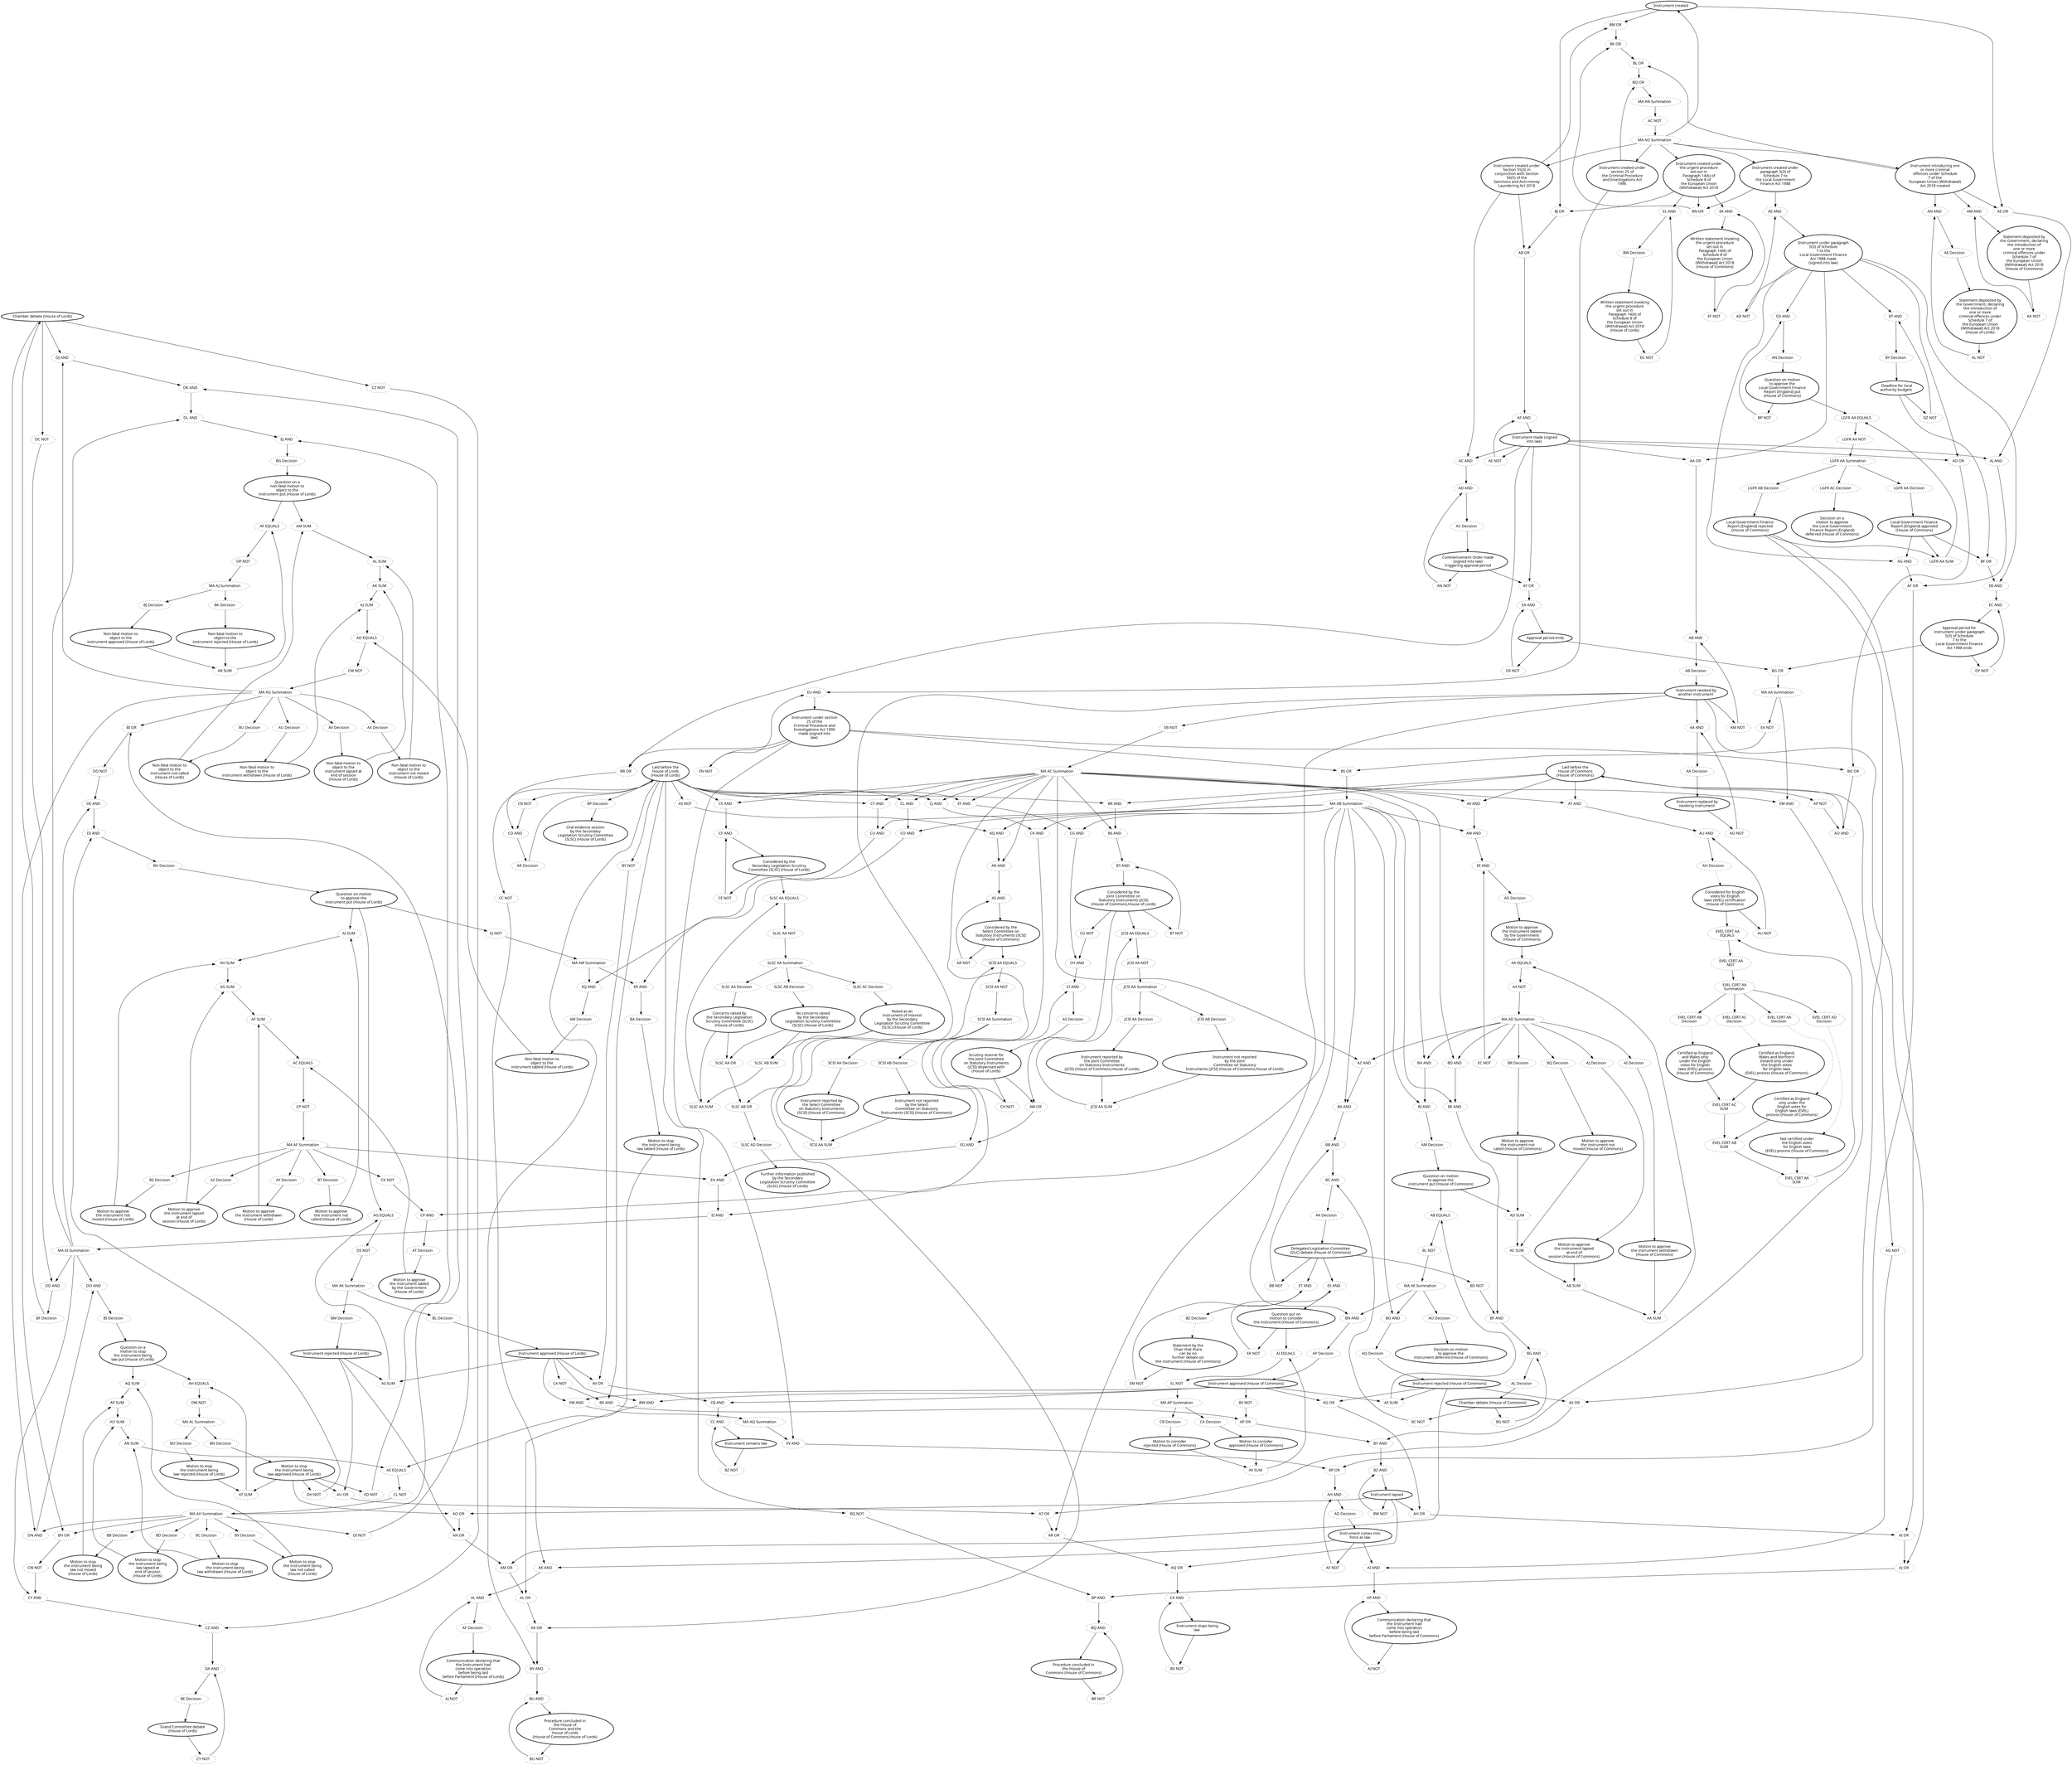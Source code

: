 digraph{graph[fontname="calibri"];node[fontname="calibri"];edge[fontname="calibri"];edge [style=solid, color=black];"2"->"479"[label=""];edge[style=solid, color=black];edge [style=solid, color=black];"2"->"401"[label=""];edge[style=solid, color=black];edge [style=solid, color=black];"2"->"569"[label=""];edge[style=solid, color=black];edge [style=solid, color=black];"2"->"482"[label=""];edge[style=solid, color=black];edge [style=solid, color=black];"4"->"297"[label=""];edge[style=solid, color=black];edge [style=solid, color=black];"4"->"405"[label=""];edge[style=solid, color=black];edge [style=solid, color=black];"4"->"329"[label=""];edge[style=solid, color=black];edge [style=solid, color=black];"4"->"332"[label=""];edge[style=solid, color=black];edge [style=solid, color=black];"4"->"334"[label=""];edge[style=solid, color=black];edge [style=solid, color=black];"4"->"357"[label=""];edge[style=solid, color=black];edge [style=solid, color=black];"8"->"3108"[label=""];edge[style=solid, color=black];edge [style=solid, color=black];"8"->"447"[label=""];edge[style=solid, color=black];edge [style=solid, color=black];"8"->"460"[label=""];edge[style=solid, color=black];edge [style=solid, color=black];"8"->"426"[label=""];edge[style=solid, color=black];edge [style=solid, color=black];"9"->"292"[label=""];edge[style=solid, color=black];edge [style=solid, color=black];"9"->"307"[label=""];edge[style=solid, color=black];edge [style=solid, color=black];"9"->"314"[label=""];edge[style=solid, color=black];edge [style=solid, color=black];"10"->"3111"[label=""];edge[style=solid, color=black];edge [style=solid, color=black];"10"->"407"[label=""];edge[style=solid, color=black];edge [style=solid, color=black];"12"->"408"[label=""];edge[style=solid, color=black];edge [style=solid, color=black];"12"->"444"[label=""];edge[style=solid, color=black];edge [style=solid, color=black];"12"->"357"[label=""];edge[style=solid, color=black];edge [style=solid, color=black];"12"->"361"[label=""];edge[style=solid, color=black];edge [style=solid, color=black];"12"->"363"[label=""];edge[style=solid, color=black];edge [style=solid, color=black];"12"->"452"[label=""];edge[style=solid, color=black];edge [style=solid, color=black];"12"->"377"[label=""];edge[style=solid, color=black];edge [style=solid, color=black];"12"->"385"[label=""];edge[style=solid, color=black];edge [style=solid, color=black];"12"->"672"[label=""];edge[style=solid, color=black];edge [style=solid, color=black];"12"->"456"[label=""];edge[style=solid, color=black];edge [style=solid, color=black];"12"->"455"[label=""];edge[style=solid, color=black];edge [style=solid, color=black];"12"->"370"[label=""];edge[style=solid, color=black];edge [style=solid, color=black];"12"->"522"[label=""];edge[style=solid, color=black];edge [style=solid, color=black];"12"->"375"[label=""];edge[style=solid, color=black];edge [style=solid, color=black];"14"->"295"[label=""];edge[style=solid, color=black];edge [style=solid, color=black];"14"->"1284"[label=""];edge[style=solid, color=black];edge [style=solid, color=black];"14"->"1463"[label=""];edge[style=solid, color=black];edge [style=solid, color=black];"15"->"291"[label=""];edge[style=solid, color=black];edge [style=solid, color=black];"15"->"310"[label=""];edge[style=solid, color=black];edge [style=solid, color=black];"15"->"428"[label=""];edge[style=solid, color=black];edge [style=solid, color=black];"15"->"285"[label=""];edge[style=solid, color=black];edge [style=solid, color=black];"15"->"283"[label=""];edge[style=solid, color=black];edge [style=solid, color=black];"15"->"289"[label=""];edge[style=solid, color=black];edge [style=solid, color=black];"15"->"3133"[label=""];edge[style=solid, color=black];edge [style=solid, color=black];"19"->"3113"[label=""];edge[style=solid, color=black];edge [style=solid, color=black];"19"->"458"[label=""];edge[style=solid, color=black];edge [style=solid, color=black];"21"->"478"[label=""];edge[style=solid, color=black];edge [style=solid, color=black];"23"->"430"[label=""];edge[style=solid, color=black];edge [style=solid, color=black];"23"->"434"[label=""];edge[style=solid, color=black];edge [style=solid, color=black];"26"->"1016"[label=""];edge[style=solid, color=black];edge [style=solid, color=black];"26"->"1045"[label=""];edge[style=solid, color=black];edge [style=solid, color=black];"28"->"1018"[label=""];edge[style=solid, color=black];edge [style=solid, color=black];"29"->"1013"[label=""];edge[style=solid, color=black];edge [style=solid, color=black];"32"->"1047"[label=""];edge[style=solid, color=black];edge [style=solid, color=black];"33"->"1044"[label=""];edge[style=solid, color=black];edge [style=solid, color=black];"34"->"410"[label=""];edge[style=solid, color=black];edge [style=solid, color=black];"34"->"3081"[label=""];edge[style=solid, color=black];edge [style=solid, color=black];"36"->"1022"[label=""];edge[style=solid, color=black];edge [style=solid, color=black];"38"->"429"[label=""];edge[style=solid, color=black];edge [style=solid, color=black];"38"->"431"[label=""];edge[style=solid, color=black];edge [style=solid, color=black];"38"->"2860"[label=""];edge[style=solid, color=black];edge [style=solid, color=black];"38"->"1498"[label=""];edge[style=solid, color=black];edge [style=solid, color=black];"39"->"362"[label=""];edge[style=solid, color=black];edge [style=solid, color=black];"39"->"454"[label=""];edge[style=solid, color=black];edge [style=solid, color=black];"39"->"425"[label=""];edge[style=solid, color=black];edge [style=solid, color=black];"39"->"1031"[label=""];edge[style=solid, color=black];edge [style=solid, color=black];"39"->"3129"[label=""];edge[style=solid, color=black];edge [style=solid, color=black];"40"->"362"[label=""];edge[style=solid, color=black];edge [style=solid, color=black];"40"->"449"[label=""];edge[style=solid, color=black];edge [style=solid, color=black];"40"->"367"[label=""];edge[style=solid, color=black];edge [style=solid, color=black];"40"->"303"[label=""];edge[style=solid, color=black];edge [style=solid, color=black];"40"->"1017"[label=""];edge[style=solid, color=black];edge [style=solid, color=black];"40"->"3129"[label=""];edge[style=solid, color=black];edge [style=solid, color=black];"42"->"1021"[label=""];edge[style=solid, color=black];edge [style=solid, color=black];"42"->"1050"[label=""];edge[style=solid, color=black];edge [style=solid, color=black];"42"->"1117"[label=""];edge[style=solid, color=black];edge [style=solid, color=black];"43"->"1025"[label=""];edge[style=solid, color=black];edge [style=solid, color=black];"43"->"1049"[label=""];edge[style=solid, color=black];edge [style=solid, color=black];"44"->"451"[label=""];edge[style=solid, color=black];edge [style=solid, color=black];"50"->"1046"[label=""];edge[style=solid, color=black];edge [style=solid, color=black];"53"->"564"[label=""];edge[style=solid, color=black];edge [style=solid, color=black];"53"->"1149"[label=""];edge[style=solid, color=black];edge [style=solid, color=black];"60"->"1030"[label=""];edge[style=solid, color=black];edge [style=solid, color=black];"61"->"1030"[label=""];edge[style=solid, color=black];edge [style=solid, color=black];"68"->"3083"[label=""];edge[style=solid, color=black];edge [style=solid, color=black];"69"->"3110"[label=""];edge[style=solid, color=black];edge [style=solid, color=black];"70"->"3110"[label=""];edge[style=solid, color=black];edge [style=solid, color=black];"72"->"3115"[label=""];edge[style=solid, color=black];edge [style=solid, color=black];"72"->"598"[label=""];edge[style=solid, color=black];edge [style=solid, color=black];"74"->"3084"[label=""];edge[style=solid, color=black];edge [style=solid, color=black];"75"->"3084"[label=""];edge[style=solid, color=black];edge [style=solid, color=black];"78"->"417"[label=""];edge[style=solid, color=black];edge [style=solid, color=black];"78"->"424"[label=""];edge[style=solid, color=black];edge [style=solid, color=black];"78"->"1031"[label=""];edge[style=solid, color=black];edge [style=solid, color=black];"79"->"3107"[label=""];edge[style=solid, color=black];edge [style=solid, color=black];"84"->"3114"[label=""];edge[style=solid, color=black];edge [style=solid, color=black];"84"->"598"[label=""];edge[style=solid, color=black];edge [style=solid, color=black];"86"->"453"[label=""];edge[style=solid, color=black];edge [style=solid, color=black];"92"->"3107"[label=""];edge[style=solid, color=black];edge [style=solid, color=black];"94"->"3082"[label=""];edge[style=solid, color=black];edge [style=solid, color=black];"96"->"322"[label=""];edge[style=solid, color=black];edge [style=solid, color=black];"96"->"422"[label=""];edge[style=solid, color=black];edge [style=solid, color=black];"96"->"303"[label=""];edge[style=solid, color=black];edge [style=solid, color=black];"96"->"1017"[label=""];edge[style=solid, color=black];edge [style=solid, color=black];"105"->"461"[label=""];edge[style=solid, color=black];edge [style=solid, color=black];"105"->"426"[label=""];edge[style=solid, color=black];edge [style=solid, color=black];"110"->"445"[label=""];edge[style=solid, color=black];edge [style=solid, color=black];"111"->"448"[label=""];edge[style=solid, color=black];edge [style=solid, color=black];"143"->"3115"[label=""];edge[style=solid, color=black];edge [style=solid, color=black];"143"->"599"[label=""];edge[style=solid, color=black];edge [style=solid, color=black];"188"->"1024"[label=""];edge[style=solid, color=black];edge [style=solid, color=black];"200"->"306"[label=""];edge[style=solid, color=black];edge [style=solid, color=black];"201"->"308"[label=""];edge[style=solid, color=black];edge [style=solid, color=black];"213"->"1014"[label=""];edge[style=solid, color=black];edge [style=solid, color=black];"214"->"1019"[label=""];edge[style=solid, color=black];edge [style=solid, color=black];"215"->"1023"[label=""];edge[style=solid, color=black];edge [style=solid, color=black];"230"->"319"[label=""];edge[style=solid, color=black];edge [style=solid, color=black];"230"->"538"[label=""];edge[style=solid, color=black];edge [style=solid, color=black];"230"->"313"[label=""];edge[style=solid, color=black];edge [style=solid, color=black];"230"->"421"[label=""];edge[style=solid, color=black];edge [style=solid, color=black];"230"->"317"[label=""];edge[style=solid, color=black];edge [style=solid, color=black];"230"->"673"[label=""];edge[style=solid, color=black];edge [style=solid, color=black];"231"->"328"[label=""];edge[style=solid, color=black];edge [style=solid, color=black];"232"->"304"[label=""];edge[style=solid, color=black];edge [style=solid, color=black];"232"->"418"[label=""];edge[style=solid, color=black];edge [style=solid, color=black];"232"->"450"[label=""];edge[style=solid, color=black];edge [style=solid, color=black];"232"->"420"[label=""];edge[style=solid, color=black];edge [style=solid, color=black];"233"->"295"[label=""];edge[style=solid, color=black];edge [style=solid, color=black];"233"->"323"[label=""];edge[style=solid, color=black];edge [style=solid, color=black];"233"->"326"[label=""];edge[style=solid, color=black];edge [style=solid, color=black];"233"->"1462"[label=""];edge[style=solid, color=black];edge [style=solid, color=black];"234"->"311"[label=""];edge[style=solid, color=black];edge [style=solid, color=black];"235"->"316"[label=""];edge[style=solid, color=black];edge [style=solid, color=black];"236"->"286"[label=""];edge[style=solid, color=black];edge [style=solid, color=black];"236"->"283"[label=""];edge[style=solid, color=black];edge [style=solid, color=black];"236"->"1463"[label=""];edge[style=solid, color=black];edge [style=solid, color=black];"238"->"325"[label=""];edge[style=solid, color=black];edge [style=solid, color=black];"238"->"428"[label=""];edge[style=solid, color=black];edge [style=solid, color=black];"239"->"288"[label=""];edge[style=solid, color=black];edge [style=solid, color=black];"239"->"1464"[label=""];edge[style=solid, color=black];edge [style=solid, color=black];"240"->"284"[label=""];edge[style=solid, color=black];edge [style=solid, color=black];"240"->"586"[label=""];edge[style=solid, color=black];edge [style=solid, color=black];"240"->"291"[label=""];edge[style=solid, color=black];edge [style=solid, color=black];"240"->"300"[label=""];edge[style=solid, color=black];edge [style=solid, color=black];"240"->"583"[label=""];edge[style=solid, color=black];edge [style=solid, color=black];"240"->"285"[label=""];edge[style=solid, color=black];edge [style=solid, color=black];"240"->"1449"[label=""];edge[style=solid, color=black];edge [style=solid, color=black];"242"->"565"[label=""];edge[style=solid, color=black];edge [style=solid, color=black];"242"->"1149"[label=""];edge[style=solid, color=black];edge [style=solid, color=black];"243"->"587"[label=""];edge[style=solid, color=black];edge [style=solid, color=black];"243"->"681"[label=""];edge[style=solid, color=black];edge [style=solid, color=black];"244"->"2828"[label=""];edge[style=solid, color=black];edge [style=solid, color=black];"244"->"300"[label=""];edge[style=solid, color=black];edge [style=solid, color=black];"244"->"681"[label=""];edge[style=solid, color=black];edge [style=solid, color=black];"251"->"2827"[label=""];edge[style=solid, color=black];edge [style=solid, color=black];"251"->"443"[label=""];edge[style=solid, color=black];edge [style=solid, color=black];"252"->"2828"[label=""];edge[style=solid, color=black];edge [style=solid, color=black];"252"->"312"[label=""];edge[style=solid, color=black];edge [style=solid, color=black];"252"->"422"[label=""];edge[style=solid, color=black];edge [style=solid, color=black];"281"->"231"[label=""];edge[style=solid, color=black];edge [style=solid, color=black];"282"->"1466"[label=""];edge[style=solid, color=black];edge [style=solid, color=black];"283"->"287"[label=""];edge[style=solid, color=black];edge [style=solid, color=black];"284"->"288"[label=""];edge[style=solid, color=black];edge [style=solid, color=black];"285"->"540"[label=""];edge[style=solid, color=black];edge [style=solid, color=black];"286"->"296"[label=""];edge[style=solid, color=black];edge [style=solid, color=black];"287"->"294"[label=""];edge[style=solid, color=black];edge [style=solid, color=black];"288"->"240"[label=""];edge[style=solid, color=black];edge [style=solid, color=black];"289"->"296"[label=""];edge[style=solid, color=black];edge [style=solid, color=black];"291"->"3124"[label=""];edge[style=solid, color=black];edge [style=solid, color=black];"292"->"305"[label=""];edge[style=solid, color=black];edge [style=solid, color=black];"293"->"230"[label=""];edge[style=solid, color=black];edge [style=solid, color=black];"294"->"238"[label=""];edge[style=solid, color=black];edge [style=solid, color=black];"295"->"310"[label=""];edge[style=solid, color=black];edge [style=solid, color=black];"296"->"15"[label=""];edge[style=solid, color=black];edge [style=solid, color=black];"297"->"307"[label=""];edge[style=solid, color=black];edge [style=solid, color=black];"298"->"9"[label=""];edge[style=solid, color=black];edge [style=solid, color=black];"299"->"200"[label=""];edge[style=solid, color=black];edge [style=solid, color=black];"300"->"302"[label=""];edge[style=solid, color=black];edge [style=solid, color=black];"302"->"3125"[label=""];edge[style=solid, color=black];edge [style=solid, color=black];"303"->"304"[label=""];edge[style=solid, color=black];edge [style=solid, color=black];"304"->"312"[label=""];edge[style=solid, color=black];edge [style=solid, color=black];"305"->"298"[label=""];edge[style=solid, color=black];edge [style=solid, color=black];"306"->"299"[label=""];edge[style=solid, color=black];edge [style=solid, color=black];"307"->"299"[label=""];edge[style=solid, color=black];edge [style=solid, color=black];"308"->"315"[label=""];edge[style=solid, color=black];edge [style=solid, color=black];"309"->"235"[label=""];edge[style=solid, color=black];edge [style=solid, color=black];"310"->"302"[label=""];edge[style=solid, color=black];edge [style=solid, color=black];"311"->"323"[label=""];edge[style=solid, color=black];edge [style=solid, color=black];"312"->"313"[label=""];edge[style=solid, color=black];edge [style=solid, color=black];"313"->"355"[label=""];edge[style=solid, color=black];edge [style=solid, color=black];"314"->"315"[label=""];edge[style=solid, color=black];edge [style=solid, color=black];"315"->"320"[label=""];edge[style=solid, color=black];edge [style=solid, color=black];"316"->"326"[label=""];edge[style=solid, color=black];edge [style=solid, color=black];"317"->"361"[label=""];edge[style=solid, color=black];edge [style=solid, color=black];"318"->"317"[label=""];edge[style=solid, color=black];edge [style=solid, color=black];"319"->"540"[label=""];edge[style=solid, color=black];edge [style=solid, color=black];"320"->"201"[label=""];edge[style=solid, color=black];edge [style=solid, color=black];"321"->"33"[label=""];edge[style=solid, color=black];edge [style=solid, color=black];"322"->"318"[label=""];edge[style=solid, color=black];edge [style=solid, color=black];"323"->"234"[label=""];edge[style=solid, color=black];edge [style=dotted, color=black];"324"->"34"[label=""];edge[style=solid, color=black];edge [style=solid, color=black];"325"->"287"[label=""];edge[style=solid, color=black];edge [style=solid, color=black];"326"->"309"[label=""];edge[style=solid, color=black];edge [style=solid, color=black];"327"->"4"[label=""];edge[style=solid, color=black];edge [style=solid, color=black];"328"->"538"[label=""];edge[style=solid, color=black];edge [style=solid, color=black];"329"->"330"[label=""];edge[style=solid, color=black];edge [style=solid, color=black];"330"->"331"[label=""];edge[style=solid, color=black];edge [style=solid, color=black];"331"->"10"[label=""];edge[style=solid, color=black];edge [style=solid, color=black];"332"->"333"[label=""];edge[style=solid, color=black];edge [style=solid, color=black];"333"->"324"[label=""];edge[style=solid, color=black];edge [style=solid, color=black];"334"->"335"[label=""];edge[style=solid, color=black];edge [style=solid, color=black];"335"->"589"[label=""];edge[style=solid, color=black];edge [style=solid, color=black];"338"->"339"[label=""];edge[style=solid, color=black];edge [style=solid, color=black];"339"->"340"[label=""];edge[style=solid, color=black];edge [style=solid, color=black];"340"->"341"[label=""];edge[style=solid, color=black];edge [style=solid, color=black];"341"->"491"[label=""];edge[style=solid, color=black];edge [style=solid, color=black];"343"->"344"[label=""];edge[style=solid, color=black];edge [style=solid, color=black];"344"->"345"[label=""];edge[style=solid, color=black];edge [style=solid, color=black];"345"->"346"[label=""];edge[style=solid, color=black];edge [style=solid, color=black];"346"->"492"[label=""];edge[style=solid, color=black];edge [style=solid, color=black];"347"->"348"[label=""];edge[style=solid, color=black];edge [style=solid, color=black];"348"->"493"[label=""];edge[style=solid, color=black];edge [style=solid, color=black];"353"->"496"[label=""];edge[style=solid, color=black];edge [style=solid, color=black];"354"->"497"[label=""];edge[style=solid, color=black];edge [style=solid, color=black];"355"->"356"[label=""];edge[style=solid, color=black];edge [style=solid, color=black];"356"->"110"[label=""];edge[style=solid, color=black];edge [style=solid, color=black];"357"->"358"[label=""];edge[style=solid, color=black];edge [style=solid, color=black];"358"->"359"[label=""];edge[style=solid, color=black];edge [style=solid, color=black];"359"->"8"[label=""];edge[style=solid, color=black];edge [style=solid, color=black];"360"->"111"[label=""];edge[style=solid, color=black];edge [style=solid, color=black];"361"->"360"[label=""];edge[style=solid, color=black];edge [style=solid, color=black];"362"->"318"[label=""];edge[style=solid, color=black];edge [style=solid, color=black];"363"->"419"[label=""];edge[style=solid, color=black];edge [style=solid, color=black];"364"->"365"[label=""];edge[style=solid, color=black];edge [style=solid, color=black];"365"->"232"[label=""];edge[style=solid, color=black];edge [style=solid, color=black];"366"->"44"[label=""];edge[style=solid, color=black];edge [style=solid, color=black];"367"->"368"[label=""];edge[style=solid, color=black];edge [style=solid, color=black];"368"->"86"[label=""];edge[style=solid, color=black];edge [style=solid, color=black];"369"->"498"[label=""];edge[style=solid, color=black];edge [style=solid, color=black];"370"->"371"[label=""];edge[style=solid, color=black];edge [style=solid, color=black];"371"->"19"[label=""];edge[style=solid, color=black];edge [style=solid, color=black];"372"->"373"[label=""];edge[style=solid, color=black];edge [style=solid, color=black];"373"->"374"[label=""];edge[style=solid, color=black];edge [style=solid, color=black];"374"->"499"[label=""];edge[style=solid, color=black];edge [style=solid, color=black];"375"->"376"[label=""];edge[style=solid, color=black];edge [style=solid, color=black];"376"->"381"[label=""];edge[style=solid, color=black];edge [style=solid, color=black];"377"->"380"[label=""];edge[style=solid, color=black];edge [style=solid, color=black];"380"->"1451"[label=""];edge[style=solid, color=black];edge [style=solid, color=black];"381"->"500"[label=""];edge[style=solid, color=black];edge [style=solid, color=black];"385"->"386"[label=""];edge[style=solid, color=black];edge [style=solid, color=black];"386"->"1452"[label=""];edge[style=solid, color=black];edge [style=solid, color=black];"390"->"391"[label=""];edge[style=solid, color=black];edge [style=solid, color=black];"391"->"392"[label=""];edge[style=solid, color=black];edge [style=solid, color=black];"392"->"511"[label=""];edge[style=solid, color=black];edge [style=solid, color=black];"395"->"512"[label=""];edge[style=solid, color=black];edge [style=solid, color=black];"396"->"400"[label=""];edge[style=solid, color=black];edge [style=solid, color=black];"400"->"514"[label=""];edge[style=solid, color=black];edge [style=solid, color=black];"401"->"402"[label=""];edge[style=solid, color=black];edge [style=solid, color=black];"402"->"543"[label=""];edge[style=solid, color=black];edge [style=solid, color=black];"405"->"327"[label=""];edge[style=solid, color=black];edge [style=solid, color=black];"407"->"331"[label=""];edge[style=solid, color=black];edge [style=solid, color=black];"408"->"329"[label=""];edge[style=solid, color=black];edge [style=solid, color=black];"410"->"333"[label=""];edge[style=solid, color=black];edge [style=solid, color=black];"413"->"1153"[label=""];edge[style=solid, color=black];edge [style=solid, color=black];"417"->"322"[label=""];edge[style=solid, color=black];edge [style=solid, color=black];"418"->"417"[label=""];edge[style=solid, color=black];edge [style=solid, color=black];"419"->"364"[label=""];edge[style=solid, color=black];edge [style=solid, color=black];"420"->"366"[label=""];edge[style=solid, color=black];edge [style=solid, color=black];"421"->"420"[label=""];edge[style=solid, color=black];edge [style=solid, color=black];"422"->"423"[label=""];edge[style=solid, color=black];edge [style=solid, color=black];"423"->"421"[label=""];edge[style=solid, color=black];edge [style=solid, color=black];"424"->"423"[label=""];edge[style=solid, color=black];edge [style=solid, color=black];"425"->"367"[label=""];edge[style=solid, color=black];edge [style=solid, color=black];"426"->"674"[label=""];edge[style=solid, color=black];edge [style=solid, color=black];"428"->"582"[label=""];edge[style=solid, color=black];edge [style=solid, color=black];"429"->"340"[label=""];edge[style=solid, color=black];edge [style=solid, color=black];"430"->"341"[label=""];edge[style=solid, color=black];edge [style=solid, color=black];"431"->"345"[label=""];edge[style=solid, color=black];edge [style=solid, color=black];"434"->"346"[label=""];edge[style=solid, color=black];edge [style=solid, color=black];"439"->"1154"[label=""];edge[style=solid, color=black];edge [style=solid, color=black];"443"->"586"[label=""];edge[style=solid, color=black];edge [style=solid, color=black];"444"->"355"[label=""];edge[style=solid, color=black];edge [style=solid, color=black];"445"->"356"[label=""];edge[style=solid, color=black];edge [style=solid, color=black];"447"->"359"[label=""];edge[style=solid, color=black];edge [style=solid, color=black];"448"->"360"[label=""];edge[style=solid, color=black];edge [style=solid, color=black];"449"->"419"[label=""];edge[style=solid, color=black];edge [style=solid, color=black];"450"->"365"[label=""];edge[style=solid, color=black];edge [style=solid, color=black];"451"->"366"[label=""];edge[style=solid, color=black];edge [style=solid, color=black];"452"->"425"[label=""];edge[style=solid, color=black];edge [style=solid, color=black];"453"->"368"[label=""];edge[style=solid, color=black];edge [style=solid, color=black];"454"->"363"[label=""];edge[style=solid, color=black];edge [style=solid, color=black];"455"->"369"[label=""];edge[style=solid, color=black];edge [style=solid, color=black];"456"->"314"[label=""];edge[style=solid, color=black];edge [style=solid, color=black];"458"->"371"[label=""];edge[style=solid, color=black];edge [style=solid, color=black];"460"->"373"[label=""];edge[style=solid, color=black];edge [style=solid, color=black];"461"->"374"[label=""];edge[style=solid, color=black];edge [style=solid, color=black];"464"->"381"[label=""];edge[style=solid, color=black];edge [style=solid, color=black];"465"->"1157"[label=""];edge[style=solid, color=black];edge [style=solid, color=black];"466"->"1156"[label=""];edge[style=solid, color=black];edge [style=solid, color=black];"469"->"1155"[label=""];edge[style=solid, color=black];edge [style=solid, color=black];"476"->"390"[label=""];edge[style=solid, color=black];edge [style=solid, color=black];"478"->"392"[label=""];edge[style=solid, color=black];edge [style=solid, color=black];"479"->"391"[label=""];edge[style=solid, color=black];edge [style=solid, color=black];"482"->"395"[label=""];edge[style=solid, color=black];edge [style=solid, color=black];"486"->"400"[label=""];edge[style=solid, color=black];edge [style=solid, color=black];"487"->"402"[label=""];edge[style=solid, color=black];edge [style=solid, color=black];"489"->"29"[label=""];edge[style=solid, color=black];edge [style=solid, color=black];"490"->"213"[label=""];edge[style=solid, color=black];edge [style=solid, color=black];"491"->"38"[label=""];edge[style=solid, color=black];edge [style=solid, color=black];"492"->"23"[label=""];edge[style=solid, color=black];edge [style=solid, color=black];"493"->"26"[label=""];edge[style=solid, color=black];edge [style=solid, color=black];"494"->"251"[label=""];edge[style=solid, color=black];edge [style=solid, color=black];"495"->"100"[label=""];edge[style=solid, color=black];edge [style=solid, color=black];"496"->"40"[label=""];edge[style=solid, color=black];edge [style=solid, color=black];"497"->"96"[label=""];edge[style=solid, color=black];edge [style=solid, color=black];"498"->"12"[label=""];edge[style=solid, color=black];edge [style=solid, color=black];"499"->"105"[label=""];edge[style=solid, color=black];edge [style=solid, color=black];"500"->"50"[label=""];edge[style=solid, color=black];edge [style=solid, color=black];"501"->"36"[label=""];edge[style=solid, color=black];edge [style=solid, color=black];"502"->"215"[label=""];edge[style=solid, color=black];edge [style=solid, color=black];"503"->"32"[label=""];edge[style=solid, color=black];edge [style=solid, color=black];"504"->"188"[label=""];edge[style=solid, color=black];edge [style=solid, color=black];"505"->"28"[label=""];edge[style=solid, color=black];edge [style=solid, color=black];"506"->"214"[label=""];edge[style=solid, color=black];edge [style=solid, color=black];"507"->"1508"[label=""];edge[style=solid, color=black];edge [style=solid, color=black];"508"->"1511"[label=""];edge[style=solid, color=black];edge [style=solid, color=black];"509"->"1509"[label=""];edge[style=solid, color=black];edge [style=solid, color=black];"510"->"1510"[label=""];edge[style=solid, color=black];edge [style=solid, color=black];"511"->"21"[label=""];edge[style=solid, color=black];edge [style=solid, color=black];"512"->"2"[label=""];edge[style=solid, color=black];edge [style=solid, color=black];"513"->"43"[label=""];edge[style=solid, color=black];edge [style=solid, color=black];"514"->"42"[label=""];edge[style=solid, color=black];edge [style=solid, color=black];"515"->"1513"[label=""];edge[style=solid, color=black];edge [style=solid, color=black];"516"->"60"[label=""];edge[style=solid, color=black];edge [style=solid, color=black];"517"->"61"[label=""];edge[style=solid, color=black];edge [style=solid, color=black];"518"->"39"[label=""];edge[style=solid, color=black];edge [style=solid, color=black];"519"->"78"[label=""];edge[style=solid, color=black];edge [style=solid, color=black];"520"->"1515"[label=""];edge[style=solid, color=black];edge [style=solid, color=black];"521"->"1514"[label=""];edge[style=solid, color=black];edge [style=solid, color=black];"522"->"979"[label=""];edge[style=solid, color=black];edge [style=solid, color=black];"523"->"1135"[label=""];edge[style=solid, color=black];edge [style=solid, color=black];"524"->"1136"[label=""];edge[style=solid, color=black];edge [style=solid, color=black];"525"->"1139"[label=""];edge[style=solid, color=black];edge [style=solid, color=black];"526"->"1140"[label=""];edge[style=solid, color=black];edge [style=solid, color=black];"527"->"1142"[label=""];edge[style=solid, color=black];edge [style=solid, color=black];"528"->"1512"[label=""];edge[style=solid, color=black];edge [style=solid, color=black];"529"->"1322"[label=""];edge[style=solid, color=black];edge [style=solid, color=black];"531"->"243"[label=""];edge[style=solid, color=black];edge [style=dotted, color=black];"532"->"2859"[label=""];edge[style=solid, color=black];edge [style=solid, color=black];"533"->"2857"[label=""];edge[style=solid, color=black];edge [style=solid, color=black];"534"->"2858"[label=""];edge[style=solid, color=black];edge [style=solid, color=black];"538"->"281"[label=""];edge[style=solid, color=black];edge [style=solid, color=black];"540"->"293"[label=""];edge[style=solid, color=black];edge [style=solid, color=black];"541"->"396"[label=""];edge[style=solid, color=black];edge [style=solid, color=black];"543"->"677"[label=""];edge[style=solid, color=black];edge [style=solid, color=black];"556"->"1161"[label=""];edge[style=solid, color=black];edge [style=solid, color=black];"559"->"1162"[label=""];edge[style=solid, color=black];edge [style=solid, color=black];"563"->"1163"[label=""];edge[style=solid, color=black];edge [style=solid, color=black];"564"->"582"[label=""];edge[style=solid, color=black];edge [style=solid, color=black];"565"->"584"[label=""];edge[style=solid, color=black];edge [style=solid, color=black];"569"->"570"[label=""];edge[style=solid, color=black];edge [style=solid, color=black];"570"->"515"[label=""];edge[style=solid, color=black];edge [style=solid, color=black];"582"->"53"[label=""];edge[style=solid, color=black];edge [style=solid, color=black];"583"->"584"[label=""];edge[style=solid, color=black];edge [style=solid, color=black];"584"->"242"[label=""];edge[style=solid, color=black];edge [style=solid, color=black];"586"->"494"[label=""];edge[style=solid, color=black];edge [style=solid, color=black];"587"->"1449"[label=""];edge[style=solid, color=black];edge [style=solid, color=black];"589"->"321"[label=""];edge[style=solid, color=black];edge [style=solid, color=black];"591"->"3135"[label=""];edge[style=solid, color=black];edge [style=solid, color=black];"598"->"599"[label=""];edge[style=solid, color=black];edge [style=solid, color=black];"599"->"609"[label=""];edge[style=solid, color=black];edge [style=solid, color=black];"600"->"3112"[label=""];edge[style=solid, color=black];edge [style=solid, color=black];"606"->"84"[label=""];edge[style=solid, color=black];edge [style=solid, color=black];"607"->"72"[label=""];edge[style=solid, color=black];edge [style=solid, color=black];"608"->"143"[label=""];edge[style=solid, color=black];edge [style=solid, color=black];"609"->"224"[label=""];edge[style=solid, color=black];edge [style=solid, color=black];"614"->"3109"[label=""];edge[style=solid, color=black];edge [style=solid, color=black];"616"->"69"[label=""];edge[style=solid, color=black];edge [style=solid, color=black];"617"->"70"[label=""];edge[style=solid, color=black];edge [style=solid, color=black];"622"->"3106"[label=""];edge[style=solid, color=black];edge [style=solid, color=black];"624"->"92"[label=""];edge[style=solid, color=black];edge [style=solid, color=black];"625"->"79"[label=""];edge[style=solid, color=black];edge [style=solid, color=black];"642"->"3085"[label=""];edge[style=solid, color=black];edge [style=dotted, color=black];"657"->"68"[label=""];edge[style=solid, color=black];edge [style=dotted, color=black];"658"->"74"[label=""];edge[style=solid, color=black];edge [style=dotted, color=black];"659"->"75"[label=""];edge[style=solid, color=black];edge [style=dotted, color=black];"660"->"94"[label=""];edge[style=solid, color=black];edge [style=solid, color=black];"666"->"2829"[label=""];edge[style=solid, color=black];edge [style=solid, color=black];"670"->"244"[label=""];edge[style=solid, color=black];edge [style=solid, color=black];"671"->"252"[label=""];edge[style=solid, color=black];edge [style=solid, color=black];"672"->"372"[label=""];edge[style=solid, color=black];edge [style=solid, color=black];"673"->"1152"[label=""];edge[style=solid, color=black];edge [style=solid, color=black];"674"->"675"[label=""];edge[style=solid, color=black];edge [style=solid, color=black];"675"->"676"[label=""];edge[style=solid, color=black];edge [style=solid, color=black];"676"->"1158"[label=""];edge[style=solid, color=black];edge [style=solid, color=black];"677"->"513"[label=""];edge[style=solid, color=black];edge [style=solid, color=black];"681"->"583"[label=""];edge[style=solid, color=black];edge [style=solid, color=black];"1013"->"1044"[label=""];edge[style=solid, color=black];edge [style=solid, color=black];"1014"->"1013"[label=""];edge[style=solid, color=black];edge [style=solid, color=black];"1015"->"1014"[label=""];edge[style=solid, color=black];edge [style=solid, color=black];"1016"->"1015"[label=""];edge[style=solid, color=black];edge [style=solid, color=black];"1017"->"1045"[label=""];edge[style=solid, color=black];edge [style=solid, color=black];"1018"->"1046"[label=""];edge[style=solid, color=black];edge [style=solid, color=black];"1019"->"1018"[label=""];edge[style=solid, color=black];edge [style=solid, color=black];"1020"->"1019"[label=""];edge[style=solid, color=black];edge [style=solid, color=black];"1021"->"1020"[label=""];edge[style=solid, color=black];edge [style=solid, color=black];"1022"->"1047"[label=""];edge[style=solid, color=black];edge [style=solid, color=black];"1023"->"1022"[label=""];edge[style=solid, color=black];edge [style=solid, color=black];"1024"->"1023"[label=""];edge[style=solid, color=black];edge [style=solid, color=black];"1025"->"1024"[label=""];edge[style=solid, color=black];edge [style=solid, color=black];"1026"->"1048"[label=""];edge[style=solid, color=black];edge [style=solid, color=black];"1027"->"1026"[label=""];edge[style=solid, color=black];edge [style=solid, color=black];"1028"->"1027"[label=""];edge[style=solid, color=black];edge [style=solid, color=black];"1029"->"1028"[label=""];edge[style=solid, color=black];edge [style=solid, color=black];"1030"->"1049"[label=""];edge[style=solid, color=black];edge [style=solid, color=black];"1031"->"1050"[label=""];edge[style=solid, color=black];edge [style=solid, color=black];"1032"->"1051"[label=""];edge[style=solid, color=black];edge [style=solid, color=black];"1034"->"1052"[label=""];edge[style=solid, color=black];edge [style=solid, color=black];"1044"->"413"[label=""];edge[style=solid, color=black];edge [style=solid, color=black];"1045"->"439"[label=""];edge[style=solid, color=black];edge [style=solid, color=black];"1046"->"469"[label=""];edge[style=solid, color=black];edge [style=solid, color=black];"1047"->"466"[label=""];edge[style=solid, color=black];edge [style=solid, color=black];"1048"->"465"[label=""];edge[style=solid, color=black];edge [style=solid, color=black];"1049"->"556"[label=""];edge[style=solid, color=black];edge [style=solid, color=black];"1050"->"559"[label=""];edge[style=solid, color=black];edge [style=solid, color=black];"1051"->"563"[label=""];edge[style=solid, color=black];edge [style=solid, color=black];"1052"->"1283"[label=""];edge[style=solid, color=black];edge [style=solid, color=black];"1085"->"1281"[label=""];edge[style=solid, color=black];edge [style=solid, color=black];"1087"->"589"[label=""];edge[style=solid, color=black];edge [style=solid, color=black];"1088"->"677"[label=""];edge[style=solid, color=black];edge [style=solid, color=black];"1095"->"1085"[label=""];edge[style=solid, color=black];edge [style=solid, color=black];"1096"->"529"[label=""];edge[style=solid, color=black];edge [style=solid, color=black];"1097"->"364"[label=""];edge[style=solid, color=black];edge [style=solid, color=black];"1098"->"1096"[label=""];edge[style=solid, color=black];edge [style=solid, color=black];"1117"->"1450"[label=""];edge[style=solid, color=black];edge [style=solid, color=black];"1135"->"1015"[label=""];edge[style=solid, color=black];edge [style=solid, color=black];"1136"->"1016"[label=""];edge[style=solid, color=black];edge [style=solid, color=black];"1139"->"1020"[label=""];edge[style=solid, color=black];edge [style=solid, color=black];"1140"->"1021"[label=""];edge[style=solid, color=black];edge [style=solid, color=black];"1142"->"1025"[label=""];edge[style=solid, color=black];edge [style=solid, color=black];"1149"->"1150"[label=""];edge[style=solid, color=black];edge [style=solid, color=black];"1150"->"1097"[label=""];edge[style=solid, color=black];edge [style=solid, color=black];"1150"->"591"[label=""];edge[style=solid, color=black];edge [style=solid, color=black];"1151"->"335"[label=""];edge[style=solid, color=black];edge [style=solid, color=black];"1151"->"344"[label=""];edge[style=solid, color=black];edge [style=solid, color=black];"1151"->"339"[label=""];edge[style=solid, color=black];edge [style=solid, color=black];"1151"->"348"[label=""];edge[style=solid, color=black];edge [style=solid, color=black];"1151"->"376"[label=""];edge[style=solid, color=black];edge [style=solid, color=black];"1151"->"386"[label=""];edge[style=solid, color=black];edge [style=solid, color=black];"1151"->"353"[label=""];edge[style=solid, color=black];edge [style=solid, color=black];"1151"->"354"[label=""];edge[style=solid, color=black];edge [style=solid, color=black];"1151"->"380"[label=""];edge[style=solid, color=black];edge [style=solid, color=black];"1151"->"372"[label=""];edge[style=solid, color=black];edge [style=solid, color=black];"1151"->"676"[label=""];edge[style=solid, color=black];edge [style=solid, color=black];"1152"->"334"[label=""];edge[style=solid, color=black];edge [style=solid, color=black];"1152"->"332"[label=""];edge[style=solid, color=black];edge [style=solid, color=black];"1152"->"330"[label=""];edge[style=solid, color=black];edge [style=solid, color=black];"1152"->"338"[label=""];edge[style=solid, color=black];edge [style=solid, color=black];"1152"->"343"[label=""];edge[style=solid, color=black];edge [style=solid, color=black];"1152"->"347"[label=""];edge[style=solid, color=black];edge [style=solid, color=black];"1152"->"674"[label=""];edge[style=solid, color=black];edge [style=solid, color=black];"1152"->"1097"[label=""];edge[style=solid, color=black];edge [style=solid, color=black];"1152"->"358"[label=""];edge[style=solid, color=black];edge [style=solid, color=black];"1152"->"375"[label=""];edge[style=solid, color=black];edge [style=solid, color=black];"1152"->"370"[label=""];edge[style=solid, color=black];edge [style=solid, color=black];"1152"->"385"[label=""];edge[style=solid, color=black];edge [style=solid, color=black];"1152"->"377"[label=""];edge[style=solid, color=black];edge [style=solid, color=black];"1152"->"672"[label=""];edge[style=solid, color=black];edge [style=solid, color=black];"1153"->"1087"[label=""];edge[style=solid, color=black];edge [style=solid, color=black];"1153"->"489"[label=""];edge[style=solid, color=black];edge [style=solid, color=black];"1153"->"490"[label=""];edge[style=solid, color=black];edge [style=solid, color=black];"1153"->"523"[label=""];edge[style=solid, color=black];edge [style=solid, color=black];"1153"->"524"[label=""];edge[style=solid, color=black];edge [style=solid, color=black];"1153"->"338"[label=""];edge[style=solid, color=black];edge [style=solid, color=black];"1153"->"343"[label=""];edge[style=solid, color=black];edge [style=solid, color=black];"1153"->"347"[label=""];edge[style=solid, color=black];edge [style=solid, color=black];"1154"->"353"[label=""];edge[style=solid, color=black];edge [style=solid, color=black];"1154"->"354"[label=""];edge[style=solid, color=black];edge [style=solid, color=black];"1154"->"495"[label=""];edge[style=solid, color=black];edge [style=solid, color=black];"1155"->"464"[label=""];edge[style=solid, color=black];edge [style=solid, color=black];"1155"->"505"[label=""];edge[style=solid, color=black];edge [style=solid, color=black];"1155"->"506"[label=""];edge[style=solid, color=black];edge [style=solid, color=black];"1155"->"525"[label=""];edge[style=solid, color=black];edge [style=solid, color=black];"1155"->"526"[label=""];edge[style=solid, color=black];edge [style=solid, color=black];"1155"->"675"[label=""];edge[style=solid, color=black];edge [style=solid, color=black];"1156"->"501"[label=""];edge[style=solid, color=black];edge [style=solid, color=black];"1156"->"502"[label=""];edge[style=solid, color=black];edge [style=solid, color=black];"1156"->"504"[label=""];edge[style=solid, color=black];edge [style=solid, color=black];"1156"->"527"[label=""];edge[style=solid, color=black];edge [style=solid, color=black];"1156"->"1159"[label=""];edge[style=solid, color=black];edge [style=solid, color=black];"1156"->"401"[label=""];edge[style=solid, color=black];edge [style=solid, color=black];"1156"->"1160"[label=""];edge[style=solid, color=black];edge [style=solid, color=black];"1157"->"509"[label=""];edge[style=solid, color=black];edge [style=solid, color=black];"1157"->"510"[label=""];edge[style=solid, color=black];edge [style=solid, color=black];"1157"->"508"[label=""];edge[style=solid, color=black];edge [style=solid, color=black];"1157"->"528"[label=""];edge[style=solid, color=black];edge [style=solid, color=black];"1157"->"1159"[label=""];edge[style=solid, color=black];edge [style=solid, color=black];"1157"->"487"[label=""];edge[style=solid, color=black];edge [style=solid, color=black];"1157"->"569"[label=""];edge[style=solid, color=black];edge [style=solid, color=black];"1157"->"1160"[label=""];edge[style=solid, color=black];edge [style=solid, color=black];"1158"->"390"[label=""];edge[style=solid, color=black];edge [style=solid, color=black];"1158"->"395"[label=""];edge[style=solid, color=black];edge [style=solid, color=black];"1158"->"543"[label=""];edge[style=solid, color=black];edge [style=solid, color=black];"1158"->"570"[label=""];edge[style=solid, color=black];edge [style=solid, color=black];"1158"->"396"[label=""];edge[style=solid, color=black];edge [style=solid, color=black];"1159"->"476"[label=""];edge[style=solid, color=black];edge [style=solid, color=black];"1160"->"541"[label=""];edge[style=solid, color=black];edge [style=solid, color=black];"1161"->"516"[label=""];edge[style=solid, color=black];edge [style=solid, color=black];"1161"->"517"[label=""];edge[style=solid, color=black];edge [style=solid, color=black];"1162"->"518"[label=""];edge[style=solid, color=black];edge [style=solid, color=black];"1162"->"519"[label=""];edge[style=solid, color=black];edge [style=solid, color=black];"1163"->"520"[label=""];edge[style=solid, color=black];edge [style=solid, color=black];"1163"->"521"[label=""];edge[style=solid, color=black];edge [style=solid, color=black];"1169"->"1498"[label=""];edge[style=solid, color=black];edge [style=solid, color=black];"1281"->"1095"[label=""];edge[style=solid, color=black];edge [style=solid, color=black];"1282"->"1085"[label=""];edge[style=solid, color=black];edge [style=solid, color=black];"1282"->"1284"[label=""];edge[style=solid, color=black];edge [style=solid, color=black];"1282"->"1096"[label=""];edge[style=solid, color=black];edge [style=solid, color=black];"1282"->"1464"[label=""];edge[style=solid, color=black];edge [style=solid, color=black];"1283"->"2861"[label=""];edge[style=solid, color=black];edge [style=solid, color=black];"1284"->"286"[label=""];edge[style=solid, color=black];edge [style=solid, color=black];"1322"->"1098"[label=""];edge[style=solid, color=black];edge [style=solid, color=black];"1449"->"531"[label=""];edge[style=solid, color=black];edge [style=solid, color=black];"1450"->"1451"[label=""];edge[style=solid, color=black];edge [style=solid, color=black];"1450"->"1452"[label=""];edge[style=solid, color=black];edge [style=solid, color=black];"1451"->"503"[label=""];edge[style=solid, color=black];edge [style=solid, color=black];"1452"->"507"[label=""];edge[style=solid, color=black];edge [style=solid, color=black];"1461"->"1462"[label=""];edge[style=solid, color=black];edge [style=solid, color=black];"1462"->"3126"[label=""];edge[style=solid, color=black];edge [style=solid, color=black];"1463"->"1461"[label=""];edge[style=solid, color=black];edge [style=solid, color=black];"1464"->"1461"[label=""];edge[style=solid, color=black];edge [style=solid, color=black];"1465"->"282"[label=""];edge[style=solid, color=black];edge [style=solid, color=black];"1466"->"1282"[label=""];edge[style=solid, color=black];edge [style=solid, color=black];"1466"->"239"[label=""];edge[style=solid, color=black];edge [style=solid, color=black];"1466"->"236"[label=""];edge[style=solid, color=black];edge [style=solid, color=black];"1466"->"14"[label=""];edge[style=solid, color=black];edge [style=solid, color=black];"1466"->"233"[label=""];edge[style=solid, color=black];edge [style=solid, color=black];"1466"->"3131"[label=""];edge[style=solid, color=black];edge [style=solid, color=black];"1497"->"2860"[label=""];edge[style=solid, color=black];edge [style=solid, color=black];"1498"->"2856"[label=""];edge[style=solid, color=black];edge [style=solid, color=black];"1508"->"1048"[label=""];edge[style=solid, color=black];edge [style=solid, color=black];"1509"->"1026"[label=""];edge[style=solid, color=black];edge [style=solid, color=black];"1510"->"1027"[label=""];edge[style=solid, color=black];edge [style=solid, color=black];"1511"->"1028"[label=""];edge[style=solid, color=black];edge [style=solid, color=black];"1512"->"1029"[label=""];edge[style=solid, color=black];edge [style=solid, color=black];"1513"->"1029"[label=""];edge[style=solid, color=black];edge [style=solid, color=black];"1513"->"1051"[label=""];edge[style=solid, color=black];edge [style=solid, color=black];"1514"->"1032"[label=""];edge[style=solid, color=black];edge [style=solid, color=black];"1515"->"418"[label=""];edge[style=solid, color=black];edge [style=solid, color=black];"1515"->"424"[label=""];edge[style=solid, color=black];edge [style=solid, color=black];"1515"->"486"[label=""];edge[style=solid, color=black];edge [style=solid, color=black];"1515"->"1088"[label=""];edge[style=solid, color=black];edge [style=solid, color=black];"1515"->"1032"[label=""];edge[style=solid, color=black];edge [style=solid, color=black];"1879"->"3127"[label=""];edge[style=solid, color=black];edge [style=solid, color=black];"2827"->"666"[label=""];edge[style=solid, color=black];edge [style=solid, color=black];"2828"->"2827"[label=""];edge[style=solid, color=black];edge [style=solid, color=black];"2829"->"670"[label=""];edge[style=solid, color=black];edge [style=solid, color=black];"2829"->"671"[label=""];edge[style=solid, color=black];edge [style=solid, color=black];"2829"->"2831"[label=""];edge[style=solid, color=black];edge [style=solid, color=black];"2831"->"2830"[label=""];edge[style=solid, color=black];edge [style=solid, color=black];"2856"->"1169"[label=""];edge[style=solid, color=black];edge [style=solid, color=black];"2856"->"1052"[label=""];edge[style=solid, color=black];edge [style=solid, color=black];"2857"->"1034"[label=""];edge[style=solid, color=black];edge [style=solid, color=black];"2858"->"1034"[label=""];edge[style=solid, color=black];edge [style=solid, color=black];"2859"->"1497"[label=""];edge[style=solid, color=black];edge [style=solid, color=black];"2860"->"532"[label=""];edge[style=solid, color=black];edge [style=solid, color=black];"2861"->"533"[label=""];edge[style=solid, color=black];edge [style=solid, color=black];"2861"->"534"[label=""];edge[style=solid, color=black];edge [style=solid, color=black];"3081"->"642"[label=""];edge[style=solid, color=black];edge [style=solid, color=black];"3082"->"3081"[label=""];edge[style=solid, color=black];edge [style=solid, color=black];"3083"->"3082"[label=""];edge[style=solid, color=black];edge [style=solid, color=black];"3084"->"3083"[label=""];edge[style=solid, color=black];edge [style=solid, color=black];"3085"->"657"[label=""];edge[style=solid, color=black];edge [style=solid, color=black];"3085"->"658"[label=""];edge[style=solid, color=black];edge [style=solid, color=black];"3085"->"659"[label=""];edge[style=solid, color=black];edge [style=solid, color=black];"3085"->"660"[label=""];edge[style=solid, color=black];edge [style=solid, color=black];"3106"->"624"[label=""];edge[style=solid, color=black];edge [style=solid, color=black];"3106"->"625"[label=""];edge[style=solid, color=black];edge [style=solid, color=black];"3107"->"3108"[label=""];edge[style=solid, color=black];edge [style=solid, color=black];"3108"->"622"[label=""];edge[style=solid, color=black];edge [style=solid, color=black];"3109"->"616"[label=""];edge[style=solid, color=black];edge [style=solid, color=black];"3109"->"617"[label=""];edge[style=solid, color=black];edge [style=solid, color=black];"3110"->"3111"[label=""];edge[style=solid, color=black];edge [style=solid, color=black];"3111"->"614"[label=""];edge[style=solid, color=black];edge [style=solid, color=black];"3112"->"606"[label=""];edge[style=solid, color=black];edge [style=solid, color=black];"3112"->"607"[label=""];edge[style=solid, color=black];edge [style=solid, color=black];"3112"->"608"[label=""];edge[style=solid, color=black];edge [style=solid, color=black];"3113"->"600"[label=""];edge[style=solid, color=black];edge [style=solid, color=black];"3114"->"3113"[label=""];edge[style=solid, color=black];edge [style=solid, color=black];"3115"->"3114"[label=""];edge[style=solid, color=black];edge [style=solid, color=black];"3124"->"327"[label=""];edge[style=solid, color=black];edge [style=solid, color=black];"3125"->"305"[label=""];edge[style=solid, color=black];edge [style=solid, color=black];"3126"->"1465"[label=""];edge[style=solid, color=black];edge [style=solid, color=black];"3127"->"3132"[label=""];edge[style=solid, color=black];edge [style=solid, color=black];"3128"->"3125"[label=""];edge[style=solid, color=black];edge [style=solid, color=black];"3129"->"3130"[label=""];edge[style=solid, color=black];edge [style=solid, color=black];"3130"->"3128"[label=""];edge[style=solid, color=black];edge [style=solid, color=black];"3131"->"3126"[label=""];edge[style=solid, color=black];edge [style=solid, color=black];"3131"->"3127"[label=""];edge[style=solid, color=black];edge [style=solid, color=black];"3132"->"1879"[label=""];edge[style=solid, color=black];edge [style=solid, color=black];"3132"->"3128"[label=""];edge[style=solid, color=black];edge [style=solid, color=black];"3132"->"3124"[label=""];edge[style=solid, color=black];edge [style=solid, color=black];"3132"->"3133"[label=""];edge[style=solid, color=black];edge [style=solid, color=black];"3132"->"3135"[label=""];edge[style=solid, color=black];edge [style=solid, color=black];"3133"->"369"[label=""];edge[style=solid, color=black];edge [style=solid, color=black];"3135"->"1151"[label=""];edge[style=solid, color=black];"2" [label="Chamber debate (House of Lords)", style=bold];"4" [label="Laid before the\nHouse of Commons\n(House of Commons)", style=bold];"8" [label="Considered by the\nJoint Committee on\nStatutory Instruments (JCSI)\n(House of Commons,House of Lords)", style=bold];"9" [label="Instrument comes into\nforce as law\n", style=bold];"10" [label="Considered by the\nSelect Committee on\nStatutory Instruments (SCSI)\n(House of Commons)", style=bold];"12" [label="Laid before the\nHouse of Lords\n(House of Lords)", style=bold];"14" [label="Instrument created ", style=bold];"15" [label="Instrument made (signed\ninto law) ", style=bold];"19" [label="Considered by the\nSecondary Legislation Scrutiny\nCommittee (SLSC) (House of Lords)", style=bold];"21" [label="Grand Committee debate\n(House of Lords)", style=bold];"23" [label="Chamber debate (House of Commons)", style=bold];"26" [label="Question on motion\nto approve the\ninstrument put (House of Commons)", style=bold];"28" [label="Motion to approve\nthe instrument withdrawn\n(House of Lords)", style=bold];"29" [label="Motion to approve\nthe instrument withdrawn\n(House of Commons)", style=bold];"32" [label="Non-fatal motion to\nobject to the\ninstrument tabled (House of Lords)", style=bold];"33" [label="Motion to approve\nthe instrument tabled\nby the Government\n(House of Commons)", style=bold];"34" [label="Considered for English\nvotes for English\nlaws (EVEL) certification\n(House of Commons)", style=bold];"36" [label="Non-fatal motion to\nobject to the\ninstrument withdrawn (House of Lords)", style=bold];"38" [label="Delegated Legislation Committee\n(DLC) debate (House of Commons)", style=bold];"39" [label="Instrument approved (House of Lords)", style=bold];"40" [label="Instrument approved (House of Commons)", style=bold];"42" [label="Question on motion\nto approve the\ninstrument put (House of Lords)", style=bold];"43" [label="Question on a\nnon-fatal motion to\nobject to the\ninstrument put (House of Lords)", style=bold];"44" [label="Instrument stops being\nlaw ", style=bold];"50" [label="Motion to approve\nthe instrument tabled\nby the Government\n(House of Lords)", style=bold];"53" [label="Approval period ends\n", style=bold];"60" [label="Non-fatal motion to\nobject to the\ninstrument approved (House of Lords)", style=bold];"61" [label="Non-fatal motion to\nobject to the\ninstrument rejected (House of Lords)", style=bold];"68" [label="Certified as England\nonly under the\nEnglish votes for\nEnglish laws (EVEL)\nprocess (House of Commons)", style=bold];"69" [label="Instrument reported by\nthe Select Committee\non Statutory Instruments\n(SCSI) (House of Commons)", style=bold];"70" [label="Instrument not reported\nby the Select\nCommittee on Statutory\nInstruments (SCSI) (House of Commons)", style=bold];"72" [label="No concerns raised\nby the Secondary\nLegislation Scrutiny Committee\n(SLSC) (House of Lords)", style=bold];"74" [label="Certified as England\nand Wales only\nunder the English\nvotes for English\nlaws (EVEL) process\n(House of Commons)", style=bold];"75" [label="Certified as England,\nWales and Northern\nIreland only under\nthe English votes\nfor English laws\n(EVEL) process (House of Commons)", style=bold];"78" [label="Instrument rejected (House of Lords)", style=bold];"79" [label="Instrument not reported\nby the Joint\nCommittee on Statutory\nInstruments (JCSI) (House of Commons,House of Lords)", style=bold];"84" [label="Concerns raised by\nthe Secondary Legislation\nScrutiny Committee (SLSC)\n(House of Lords)", style=bold];"86" [label="Instrument remains law\n", style=bold];"92" [label="Instrument reported by\nthe Joint Committee\non Statutory Instruments\n(JCSI) (House of Commons,House of Lords)", style=bold];"94" [label="Not certified under\nthe English votes\nfor English laws\n(EVEL) process (House of Commons)", style=bold];"96" [label="Instrument rejected (House of Commons)", style=bold];"105" [label="Scrutiny reserve for\nthe Joint Committee\non Statutory Instruments\n(JCSI) dispensed with\n(House of Lords)", style=bold];"110" [label="Procedure concluded in\nthe House of\nCommons (House of Commons)", style=bold];"111" [label="Procedure concluded in\nthe House of\nCommons and the\nHouse of Lords\n(House of Commons,House of Lords)", style=bold];"143" [label="Noted as an\ninstrument of interest\nby the Secondary\nLegislation Scrutiny Committee\n(SLSC) (House of Lords)", style=bold];"188" [label="Non-fatal motion to\nobject to the\ninstrument not moved\n(House of Lords)", style=bold];"200" [label="Communication declaring that\nthe Instrument had\ncome into operation\nbefore being laid\nbefore Parliament (House of Commons)", style=bold];"201" [label="Communication declaring that\nthe Instrument had\ncome into operation\nbefore being laid\nbefore Parliament (House of Lords)", style=bold];"213" [label="Motion to approve\nthe instrument lapsed\nat end of\nsession (House of Commons)", style=bold];"214" [label="Motion to approve\nthe instrument lapsed\nat end of\nsession (House of Lords)", style=bold];"215" [label="Non-fatal motion to\nobject to the\ninstrument lapsed at\nend of session\n(House of Lords)", style=bold];"230" [label="Instrument revoked by\nanother instrument ", style=bold];"231" [label="Instrument replaced by\nrevoking instrument ", style=bold];"232" [label="Instrument lapsed ", style=bold];"233" [label="Instrument introducing one\nor more criminal\noffences under Schedule\n7 of the\nEuropean Union (Withdrawal)\nAct 2018 created\n", style=bold];"234" [label="Statement deposited by\nthe Government, declaring\nthe introduction of\none or more\ncriminal offences under\nSchedule 7 of\nthe European Union\n(Withdrawal) Act 2018\n(House of Commons)", style=bold];"235" [label="Statement deposited by\nthe Government, declaring\nthe introduction of\none or more\ncriminal offences under\nSchedule 7 of\nthe European Union\n(Withdrawal) Act 2018\n(House of Lords)", style=bold];"236" [label="Instrument created under\nSection 55(3) in\nconjunction with Section\n56(5) of the\nSanctions and Anti-money\nLaundering Act 2018\n", style=bold];"238" [label="Commencement Order made\n(signed into law)\ntriggering approval period\n", style=bold];"239" [label="Instrument created under\nparagraph 5(3) of\nSchedule 7 to\nthe Local Government\nFinance Act 1988\n", style=bold];"240" [label="Instrument under paragraph\n5(3) of Schedule\n7 to the\nLocal Government Finance\nAct 1988 made\n(signed into law)\n", style=bold];"242" [label="Approval period for\ninstrument under paragraph\n5(3) of Schedule\n7 to the\nLocal Government Finance\nAct 1988 ends\n", style=bold];"243" [label="Deadline for local\nauthority budgets ", style=bold];"244" [label="Local Government Finance\nReport (England) approved\n(House of Commons)", style=bold];"251" [label="Question on motion\nto approve the\nLocal Government Finance\nReport (England) put\n(House of Commons)", style=bold];"252" [label="Local Government Finance\nReport (England) rejected\n(House of Commons)", style=bold];"281" [label="AA Decision ", style=dotted];"282" [label="AC NOT ", style=dotted];"283" [label="AC AND ", style=dotted];"284" [label="AD NOT ", style=dotted];"285" [label="AA OR ", style=dotted];"286" [label="AB OR ", style=dotted];"287" [label="AD AND ", style=dotted];"288" [label="AE AND ", style=dotted];"289" [label="AE NOT ", style=dotted];"291" [label="AD OR ", style=dotted];"292" [label="AF NOT ", style=dotted];"293" [label="AB Decision ", style=dotted];"294" [label="AC Decision ", style=dotted];"295" [label="AE OR ", style=dotted];"296" [label="AF AND ", style=dotted];"297" [label="AG NOT ", style=dotted];"298" [label="AD Decision ", style=dotted];"299" [label="AP AND ", style=dotted];"300" [label="AG AND ", style=dotted];"302" [label="AF OR ", style=dotted];"303" [label="AG OR ", style=dotted];"304" [label="AH OR ", style=dotted];"305" [label="AH AND ", style=dotted];"306" [label="AI NOT ", style=dotted];"307" [label="AI AND ", style=dotted];"308" [label="AJ NOT ", style=dotted];"309" [label="AE Decision ", style=dotted];"310" [label="AJ AND ", style=dotted];"311" [label="AK NOT ", style=dotted];"312" [label="AI OR ", style=dotted];"313" [label="AJ OR ", style=dotted];"314" [label="AK AND ", style=dotted];"315" [label="AL AND ", style=dotted];"316" [label="AL NOT ", style=dotted];"317" [label="AK OR ", style=dotted];"318" [label="AL OR ", style=dotted];"319" [label="AM NOT ", style=dotted];"320" [label="AF Decision ", style=dotted];"321" [label="AG Decision ", style=dotted];"322" [label="AM OR ", style=dotted];"323" [label="AM AND ", style=dotted];"324" [label="AH Decision ", style=dotted];"325" [label="AN NOT ", style=dotted];"326" [label="AN AND ", style=dotted];"327" [label="AO AND ", style=dotted];"328" [label="AO NOT ", style=dotted];"329" [label="AQ AND ", style=dotted];"330" [label="AR AND ", style=dotted];"331" [label="AS AND ", style=dotted];"332" [label="AT AND ", style=dotted];"333" [label="AU AND ", style=dotted];"334" [label="AV AND ", style=dotted];"335" [label="AW AND ", style=dotted];"338" [label="AZ AND ", style=dotted];"339" [label="BA AND ", style=dotted];"340" [label="BB AND ", style=dotted];"341" [label="BC AND ", style=dotted];"343" [label="BD AND ", style=dotted];"344" [label="BE AND ", style=dotted];"345" [label="BF AND ", style=dotted];"346" [label="BG AND ", style=dotted];"347" [label="BH AND ", style=dotted];"348" [label="BI AND ", style=dotted];"353" [label="BN AND ", style=dotted];"354" [label="BO AND ", style=dotted];"355" [label="BP AND ", style=dotted];"356" [label="BQ AND ", style=dotted];"357" [label="BR AND ", style=dotted];"358" [label="BS AND ", style=dotted];"359" [label="BT AND ", style=dotted];"360" [label="BU AND ", style=dotted];"361" [label="BV AND ", style=dotted];"362" [label="BW AND ", style=dotted];"363" [label="BX AND ", style=dotted];"364" [label="BY AND ", style=dotted];"365" [label="BZ AND ", style=dotted];"366" [label="CA AND ", style=dotted];"367" [label="CB AND ", style=dotted];"368" [label="CC AND ", style=dotted];"369" [label="CD AND ", style=dotted];"370" [label="CE AND ", style=dotted];"371" [label="CF AND ", style=dotted];"372" [label="CG AND ", style=dotted];"373" [label="CH AND ", style=dotted];"374" [label="CI AND ", style=dotted];"375" [label="CJ AND ", style=dotted];"376" [label="CK AND ", style=dotted];"377" [label="CL AND ", style=dotted];"380" [label="CO AND ", style=dotted];"381" [label="CP AND ", style=dotted];"385" [label="CT AND ", style=dotted];"386" [label="CU AND ", style=dotted];"390" [label="CY AND ", style=dotted];"391" [label="CZ AND ", style=dotted];"392" [label="DA AND ", style=dotted];"395" [label="DD AND ", style=dotted];"396" [label="DE AND ", style=dotted];"400" [label="DI AND ", style=dotted];"401" [label="DJ AND ", style=dotted];"402" [label="DK AND ", style=dotted];"405" [label="AP NOT ", style=dotted];"407" [label="AR NOT ", style=dotted];"408" [label="AS NOT ", style=dotted];"410" [label="AU NOT ", style=dotted];"413" [label="AX NOT ", style=dotted];"417" [label="AN OR ", style=dotted];"418" [label="AO OR ", style=dotted];"419" [label="AP OR ", style=dotted];"420" [label="AQ OR ", style=dotted];"421" [label="AR OR ", style=dotted];"422" [label="AS OR ", style=dotted];"423" [label="AT OR ", style=dotted];"424" [label="AU OR ", style=dotted];"425" [label="AV OR ", style=dotted];"426" [label="AW OR ", style=dotted];"428" [label="AY OR ", style=dotted];"429" [label="BB NOT ", style=dotted];"430" [label="BC NOT ", style=dotted];"431" [label="BD NOT ", style=dotted];"434" [label="BG NOT ", style=dotted];"439" [label="BL NOT ", style=dotted];"443" [label="BP NOT ", style=dotted];"444" [label="BQ NOT ", style=dotted];"445" [label="BR NOT ", style=dotted];"447" [label="BT NOT ", style=dotted];"448" [label="BU NOT ", style=dotted];"449" [label="BV NOT ", style=dotted];"450" [label="BW NOT ", style=dotted];"451" [label="BX NOT ", style=dotted];"452" [label="BY NOT ", style=dotted];"453" [label="BZ NOT ", style=dotted];"454" [label="CA NOT ", style=dotted];"455" [label="CB NOT ", style=dotted];"456" [label="CC NOT ", style=dotted];"458" [label="CE NOT ", style=dotted];"460" [label="CG NOT ", style=dotted];"461" [label="CH NOT ", style=dotted];"464" [label="CK NOT ", style=dotted];"465" [label="CL NOT ", style=dotted];"466" [label="CM NOT ", style=dotted];"469" [label="CP NOT ", style=dotted];"476" [label="CW NOT ", style=dotted];"478" [label="CY NOT ", style=dotted];"479" [label="CZ NOT ", style=dotted];"482" [label="DC NOT ", style=dotted];"486" [label="DH NOT ", style=dotted];"487" [label="DI NOT ", style=dotted];"489" [label="AI Decision ", style=dotted];"490" [label="AJ Decision ", style=dotted];"491" [label="AK Decision ", style=dotted];"492" [label="AL Decision ", style=dotted];"493" [label="AM Decision ", style=dotted];"494" [label="AN Decision ", style=dotted];"495" [label="AO Decision ", style=dotted];"496" [label="AP Decision ", style=dotted];"497" [label="AQ Decision ", style=dotted];"498" [label="AR Decision ", style=dotted];"499" [label="AS Decision ", style=dotted];"500" [label="AT Decision ", style=dotted];"501" [label="AU Decision ", style=dotted];"502" [label="AV Decision ", style=dotted];"503" [label="AW Decision ", style=dotted];"504" [label="AX Decision ", style=dotted];"505" [label="AY Decision ", style=dotted];"506" [label="AZ Decision ", style=dotted];"507" [label="BA Decision ", style=dotted];"508" [label="BB Decision ", style=dotted];"509" [label="BC Decision ", style=dotted];"510" [label="BD Decision ", style=dotted];"511" [label="BE Decision ", style=dotted];"512" [label="BF Decision ", style=dotted];"513" [label="BG Decision ", style=dotted];"514" [label="BH Decision ", style=dotted];"515" [label="BI Decision ", style=dotted];"516" [label="BJ Decision ", style=dotted];"517" [label="BK Decision ", style=dotted];"518" [label="BL Decision ", style=dotted];"519" [label="BM Decision ", style=dotted];"520" [label="BN Decision ", style=dotted];"521" [label="BO Decision ", style=dotted];"522" [label="BP Decision ", style=dotted];"523" [label="BQ Decision ", style=dotted];"524" [label="BR Decision ", style=dotted];"525" [label="BS Decision ", style=dotted];"526" [label="BT Decision ", style=dotted];"527" [label="BU Decision ", style=dotted];"528" [label="BV Decision ", style=dotted];"529" [label="BW Decision ", style=dotted];"531" [label="BY Decision ", style=dotted];"532" [label="BZ Decision ", style=dotted];"533" [label="CA Decision ", style=dotted];"534" [label="CB Decision ", style=dotted];"538" [label="AA AND ", style=dotted];"540" [label="AB AND ", style=dotted];"541" [label="DD NOT ", style=dotted];"543" [label="DL AND ", style=dotted];"556" [label="DP NOT ", style=dotted];"559" [label="DS NOT ", style=dotted];"563" [label="DW NOT ", style=dotted];"564" [label="DX NOT ", style=dotted];"565" [label="DY NOT ", style=dotted];"569" [label="DN AND ", style=dotted];"570" [label="DO AND ", style=dotted];"582" [label="EA AND ", style=dotted];"583" [label="EB AND ", style=dotted];"584" [label="EC AND ", style=dotted];"586" [label="ED AND ", style=dotted];"587" [label="DZ NOT ", style=dotted];"589" [label="EE AND ", style=dotted];"591" [label="EA NOT ", style=dotted];"598" [label="SLSC AA OR ", style=dotted];"599" [label="SLSC AB OR ", style=dotted];"600" [label="SLSC AA NOT ", style=dotted];"606" [label="SLSC AA Decision ", style=dotted];"607" [label="SLSC AB Decision ", style=dotted];"608" [label="SLSC AC Decision ", style=dotted];"609" [label="SLSC AD Decision ", style=dotted];"614" [label="SCSI AA NOT ", style=dotted];"616" [label="SCSI AA Decision ", style=dotted];"617" [label="SCSI AB Decision ", style=dotted];"622" [label="JCSI AA NOT ", style=dotted];"624" [label="JCSI AA Decision ", style=dotted];"625" [label="JCSI AB Decision ", style=dotted];"642" [label="EVEL CERT AA\nNOT ", style=dotted];"657" [label="EVEL CERT AA\nDecision ", style=dotted];"658" [label="EVEL CERT AB\nDecision ", style=dotted];"659" [label="EVEL CERT AC\nDecision ", style=dotted];"660" [label="EVEL CERT AD\nDecision ", style=dotted];"666" [label="LGFR AA NOT ", style=dotted];"670" [label="LGFR AA Decision ", style=dotted];"671" [label="LGFR AB Decision ", style=dotted];"672" [label="EF AND ", style=dotted];"673" [label="EB NOT ", style=dotted];"674" [label="EG AND ", style=dotted];"675" [label="EH AND ", style=dotted];"676" [label="EI AND ", style=dotted];"677" [label="EJ AND ", style=dotted];"681" [label="BF OR ", style=dotted];"1013" [label="AA SUM ", style=dotted];"1014" [label="AB SUM ", style=dotted];"1015" [label="AC SUM ", style=dotted];"1016" [label="AD SUM ", style=dotted];"1017" [label="AE SUM ", style=dotted];"1018" [label="AF SUM ", style=dotted];"1019" [label="AG SUM ", style=dotted];"1020" [label="AH SUM ", style=dotted];"1021" [label="AI SUM ", style=dotted];"1022" [label="AJ SUM ", style=dotted];"1023" [label="AK SUM ", style=dotted];"1024" [label="AL SUM ", style=dotted];"1025" [label="AM SUM ", style=dotted];"1026" [label="AN SUM ", style=dotted];"1027" [label="AO SUM ", style=dotted];"1028" [label="AP SUM ", style=dotted];"1029" [label="AQ SUM ", style=dotted];"1030" [label="AR SUM ", style=dotted];"1031" [label="AS SUM ", style=dotted];"1032" [label="AT SUM ", style=dotted];"1034" [label="AV SUM ", style=dotted];"1044" [label="AA EQUALS ", style=dotted];"1045" [label="AB EQUALS ", style=dotted];"1046" [label="AC EQUALS ", style=dotted];"1047" [label="AD EQUALS ", style=dotted];"1048" [label="AE EQUALS ", style=dotted];"1049" [label="AF EQUALS ", style=dotted];"1050" [label="AG EQUALS ", style=dotted];"1051" [label="AH EQUALS ", style=dotted];"1052" [label="AI EQUALS ", style=dotted];"1085" [label="EK AND ", style=dotted];"1087" [label="EC NOT ", style=dotted];"1088" [label="ED NOT ", style=dotted];"1095" [label="EF NOT ", style=dotted];"1096" [label="EL AND ", style=dotted];"1097" [label="EM AND ", style=dotted];"1098" [label="EG NOT ", style=dotted];"1117" [label="EJ NOT ", style=dotted];"1135" [label="Motion to approve\nthe instrument not\nmoved (House of Commons)", style=bold];"1136" [label="Motion to approve\nthe instrument not\ncalled (House of Commons)", style=bold];"1139" [label="Motion to approve\nthe instrument not\nmoved (House of Lords)", style=bold];"1140" [label="Motion to approve\nthe instrument not\ncalled (House of Lords)", style=bold];"1142" [label="Non-fatal motion to\nobject to the\ninstrument not called\n(House of Lords)", style=bold];"1149" [label="BG OR ", style=dotted];"1150" [label="MA AA Summation ", style=dotted];"1151" [label="MA AB Summation ", style=dotted];"1152" [label="MA AC Summation ", style=dotted];"1153" [label="MA AD Summation ", style=dotted];"1154" [label="MA AE Summation ", style=dotted];"1155" [label="MA AF Summation ", style=dotted];"1156" [label="MA AG Summation ", style=dotted];"1157" [label="MA AH Summation ", style=dotted];"1158" [label="MA AI Summation ", style=dotted];"1159" [label="BH OR ", style=dotted];"1160" [label="BI OR ", style=dotted];"1161" [label="MA AJ Summation ", style=dotted];"1162" [label="MA AK Summation ", style=dotted];"1163" [label="MA AL Summation ", style=dotted];"1169" [label="EK NOT ", style=dotted];"1281" [label="Written statement invoking\nthe urgent procedure\nset out in\nParagraph 14(6) of\nSchedule 8 of\nthe European Union\n(Withdrawal) Act 2018\n(House of Commons)", style=bold];"1282" [label="Instrument created under\nthe urgent procedure\nset out in\nParagraph 14(6) of\nSchedule 8 of\nthe European Union\n(Withdrawal) Act 2018\n", style=bold];"1283" [label="EL NOT ", style=dotted];"1284" [label="BJ OR ", style=dotted];"1322" [label="Written statement invoking\nthe urgent procedure\nset out in\nParagraph 14(6) of\nSchedule 8 of\nthe European Union\n(Withdrawal) Act 2018\n(House of Lords)", style=bold];"1449" [label="EP AND ", style=dotted];"1450" [label="MA AM Summation ", style=dotted];"1451" [label="EQ AND ", style=dotted];"1452" [label="ER AND ", style=dotted];"1461" [label="BK OR ", style=dotted];"1462" [label="BL OR ", style=dotted];"1463" [label="BM OR ", style=dotted];"1464" [label="BN OR ", style=dotted];"1465" [label="MA AN Summation ", style=dotted];"1466" [label="MA AO Summation ", style=dotted];"1497" [label="EM NOT ", style=dotted];"1498" [label="ES AND ", style=dotted];"1508" [label="Motion to stop\nthe instrument being\nlaw tabled (House of Lords)", style=bold];"1509" [label="Motion to stop\nthe instrument being\nlaw withdrawn (House of Lords)", style=bold];"1510" [label="Motion to stop\nthe instrument being\nlaw lapsed at\nend of session\n(House of Lords)", style=bold];"1511" [label="Motion to stop\nthe instrument being\nlaw not moved\n(House of Lords)", style=bold];"1512" [label="Motion to stop\nthe instrument being\nlaw not called\n(House of Lords)", style=bold];"1513" [label="Question on a\nmotion to stop\nthe instrument being\nlaw put (House of Lords)", style=bold];"1514" [label="Motion to stop\nthe instrument being\nlaw rejected (House of Lords)", style=bold];"1515" [label="Motion to stop\nthe instrument being\nlaw approved (House of Lords)", style=bold];"1879" [label="EN NOT ", style=dotted];"2827" [label="LGFR AA EQUALS ", style=dotted];"2828" [label="LGFR AA SUM ", style=dotted];"2829" [label="LGFR AA Summation ", style=dotted];"2831" [label="LGFR AC Decision ", style=dotted];"2856" [label="Question put on\nmotion to consider\nthe instrument (House of Commons)", style=bold];"2857" [label="Motion to consider\napproved (House of Commons)", style=bold];"2858" [label="Motion to consider\nrejected (House of Commons)", style=bold];"2859" [label="Statement by the\nChair that there\ncan be no\nfurther debate on\nthe instrument (House of Commons)", style=bold];"2860" [label="ET AND ", style=dotted];"2861" [label="MA AP Summation ", style=dotted];"3081" [label="EVEL CERT AA\nEQUALS ", style=dotted];"3082" [label="EVEL CERT AA\nSUM ", style=dotted];"3083" [label="EVEL CERT AB\nSUM ", style=dotted];"3084" [label="EVEL CERT AC\nSUM ", style=dotted];"3085" [label="EVEL CERT AA\nSummation ", style=dotted];"3106" [label="JCSI AA Summation ", style=dotted];"3107" [label="JCSI AA SUM ", style=dotted];"3108" [label="JCSI AA EQUALS ", style=dotted];"3109" [label="SCSI AA Summation ", style=dotted];"3110" [label="SCSI AA SUM ", style=dotted];"3111" [label="SCSI AA EQUALS ", style=dotted];"3112" [label="SLSC AA Summation ", style=dotted];"3113" [label="SLSC AA EQUALS ", style=dotted];"3114" [label="SLSC AA SUM ", style=dotted];"3115" [label="SLSC AB SUM ", style=dotted];"3124" [label="BO OR ", style=dotted];"3125" [label="BP OR ", style=dotted];"3126" [label="BQ OR ", style=dotted];"3127" [label="EU AND ", style=dotted];"3128" [label="EV AND ", style=dotted];"3129" [label="EW AND ", style=dotted];"3130" [label="MA AQ Summation ", style=dotted];"3131" [label="Instrument created under\nsection 25 of\nthe Criminal Procedure\nand Investigations Act\n1996 ", style=bold];"3132" [label="Instrument under section\n25 of the\nCriminal Procedure and\nInvestigations Act 1996\nmade (signed into\nlaw) ", style=bold];"3133" [label="BR OR ", style=dotted];"3135" [label="BS OR ", style=dotted];"100" [label="Decision on motion\nto approve the\ninstrument deferred (House of Commons)", style=bold];"979" [label="Oral evidence session\nby the Secondary\nLegislation Scrutiny Committee\n(SLSC) (House of Lords)", style=bold];"224" [label="Further information published\nby the Secondary\nLegislation Scrutiny Committee\n(SLSC) (House of Lords)", style=bold];"2830" [label="Decision on a\nmotion to approve\nthe Local Government\nFinance Report (England)\ndeferred (House of Commons)", style=bold];}
